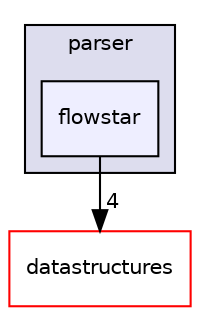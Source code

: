 digraph "/Users/travis/build/hypro/hypro/src/hypro/parser/flowstar" {
  compound=true
  node [ fontsize="10", fontname="Helvetica"];
  edge [ labelfontsize="10", labelfontname="Helvetica"];
  subgraph clusterdir_2c8758a5fdbf28946c502b471e14bb83 {
    graph [ bgcolor="#ddddee", pencolor="black", label="parser" fontname="Helvetica", fontsize="10", URL="dir_2c8758a5fdbf28946c502b471e14bb83.html"]
  dir_f9717485e2c54dccf37fdcc8c536ee8a [shape=box, label="flowstar", style="filled", fillcolor="#eeeeff", pencolor="black", URL="dir_f9717485e2c54dccf37fdcc8c536ee8a.html"];
  }
  dir_bce2075adec303dcb2f0c4fbfcbc8493 [shape=box label="datastructures" fillcolor="white" style="filled" color="red" URL="dir_bce2075adec303dcb2f0c4fbfcbc8493.html"];
  dir_f9717485e2c54dccf37fdcc8c536ee8a->dir_bce2075adec303dcb2f0c4fbfcbc8493 [headlabel="4", labeldistance=1.5 headhref="dir_000013_000010.html"];
}
